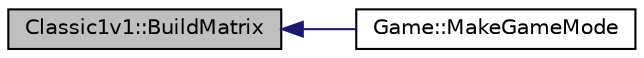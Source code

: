 digraph G
{
  edge [fontname="Helvetica",fontsize="10",labelfontname="Helvetica",labelfontsize="10"];
  node [fontname="Helvetica",fontsize="10",shape=record];
  rankdir="LR";
  Node1 [label="Classic1v1::BuildMatrix",height=0.2,width=0.4,color="black", fillcolor="grey75", style="filled" fontcolor="black"];
  Node1 -> Node2 [dir="back",color="midnightblue",fontsize="10",style="solid",fontname="Helvetica"];
  Node2 [label="Game::MakeGameMode",height=0.2,width=0.4,color="black", fillcolor="white", style="filled",URL="$namespace_game.html#a20caed2af94cb7f28ee1bee65f6ac4b9"];
}
